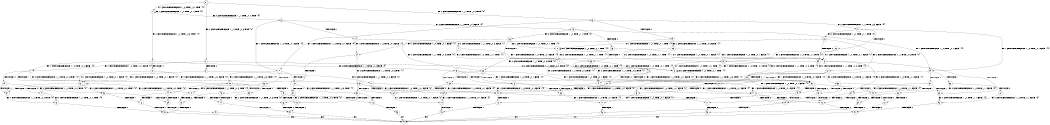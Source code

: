 digraph BCG {
size = "7, 10.5";
center = TRUE;
node [shape = circle];
0 [peripheries = 2];
0 -> 1 [label = "EX !1 !ATOMIC_EXCH_BRANCH (1, +0, TRUE, +0, 1, TRUE) !{0}"];
0 -> 2 [label = "EX !2 !ATOMIC_EXCH_BRANCH (1, +1, TRUE, +0, 3, TRUE) !{0}"];
0 -> 3 [label = "EX !0 !ATOMIC_EXCH_BRANCH (1, +1, TRUE, +0, 2, TRUE) !{0}"];
1 -> 4 [label = "EX !2 !ATOMIC_EXCH_BRANCH (1, +1, TRUE, +0, 3, TRUE) !{0}"];
1 -> 5 [label = "EX !0 !ATOMIC_EXCH_BRANCH (1, +1, TRUE, +0, 2, TRUE) !{0}"];
1 -> 1 [label = "EX !1 !ATOMIC_EXCH_BRANCH (1, +0, TRUE, +0, 1, TRUE) !{0}"];
2 -> 6 [label = "TERMINATE !2"];
2 -> 7 [label = "EX !1 !ATOMIC_EXCH_BRANCH (1, +0, TRUE, +0, 1, FALSE) !{0}"];
2 -> 8 [label = "EX !0 !ATOMIC_EXCH_BRANCH (1, +1, TRUE, +0, 2, FALSE) !{0}"];
3 -> 9 [label = "TERMINATE !0"];
3 -> 10 [label = "EX !1 !ATOMIC_EXCH_BRANCH (1, +0, TRUE, +0, 1, FALSE) !{0}"];
3 -> 11 [label = "EX !2 !ATOMIC_EXCH_BRANCH (1, +1, TRUE, +0, 3, FALSE) !{0}"];
4 -> 12 [label = "TERMINATE !2"];
4 -> 13 [label = "EX !0 !ATOMIC_EXCH_BRANCH (1, +1, TRUE, +0, 2, FALSE) !{0}"];
4 -> 7 [label = "EX !1 !ATOMIC_EXCH_BRANCH (1, +0, TRUE, +0, 1, FALSE) !{0}"];
5 -> 14 [label = "TERMINATE !0"];
5 -> 15 [label = "EX !2 !ATOMIC_EXCH_BRANCH (1, +1, TRUE, +0, 3, FALSE) !{0}"];
5 -> 10 [label = "EX !1 !ATOMIC_EXCH_BRANCH (1, +0, TRUE, +0, 1, FALSE) !{0}"];
6 -> 16 [label = "EX !1 !ATOMIC_EXCH_BRANCH (1, +0, TRUE, +0, 1, FALSE) !{0}"];
6 -> 17 [label = "EX !0 !ATOMIC_EXCH_BRANCH (1, +1, TRUE, +0, 2, FALSE) !{0}"];
7 -> 18 [label = "TERMINATE !1"];
7 -> 19 [label = "TERMINATE !2"];
7 -> 20 [label = "EX !0 !ATOMIC_EXCH_BRANCH (1, +1, TRUE, +0, 2, TRUE) !{0}"];
8 -> 21 [label = "TERMINATE !2"];
8 -> 22 [label = "TERMINATE !0"];
8 -> 23 [label = "EX !1 !ATOMIC_EXCH_BRANCH (1, +0, TRUE, +0, 1, FALSE) !{0}"];
9 -> 24 [label = "EX !1 !ATOMIC_EXCH_BRANCH (1, +0, TRUE, +0, 1, FALSE) !{1}"];
9 -> 25 [label = "EX !2 !ATOMIC_EXCH_BRANCH (1, +1, TRUE, +0, 3, FALSE) !{1}"];
10 -> 26 [label = "TERMINATE !1"];
10 -> 27 [label = "TERMINATE !0"];
10 -> 20 [label = "EX !2 !ATOMIC_EXCH_BRANCH (1, +1, TRUE, +0, 3, TRUE) !{0}"];
11 -> 28 [label = "TERMINATE !0"];
11 -> 29 [label = "EX !1 !ATOMIC_EXCH_BRANCH (1, +0, TRUE, +0, 1, FALSE) !{0}"];
11 -> 30 [label = "EX !2 !ATOMIC_EXCH_BRANCH (1, +0, TRUE, +1, 1, TRUE) !{0}"];
12 -> 31 [label = "EX !0 !ATOMIC_EXCH_BRANCH (1, +1, TRUE, +0, 2, FALSE) !{0}"];
12 -> 16 [label = "EX !1 !ATOMIC_EXCH_BRANCH (1, +0, TRUE, +0, 1, FALSE) !{0}"];
13 -> 32 [label = "TERMINATE !2"];
13 -> 33 [label = "TERMINATE !0"];
13 -> 23 [label = "EX !1 !ATOMIC_EXCH_BRANCH (1, +0, TRUE, +0, 1, FALSE) !{0}"];
14 -> 34 [label = "EX !2 !ATOMIC_EXCH_BRANCH (1, +1, TRUE, +0, 3, FALSE) !{1}"];
14 -> 24 [label = "EX !1 !ATOMIC_EXCH_BRANCH (1, +0, TRUE, +0, 1, FALSE) !{1}"];
15 -> 35 [label = "TERMINATE !0"];
15 -> 36 [label = "EX !2 !ATOMIC_EXCH_BRANCH (1, +0, TRUE, +1, 1, TRUE) !{0}"];
15 -> 29 [label = "EX !1 !ATOMIC_EXCH_BRANCH (1, +0, TRUE, +0, 1, FALSE) !{0}"];
16 -> 37 [label = "TERMINATE !1"];
16 -> 38 [label = "EX !0 !ATOMIC_EXCH_BRANCH (1, +1, TRUE, +0, 2, TRUE) !{0}"];
17 -> 39 [label = "TERMINATE !0"];
17 -> 40 [label = "EX !1 !ATOMIC_EXCH_BRANCH (1, +0, TRUE, +0, 1, FALSE) !{0}"];
18 -> 41 [label = "TERMINATE !2"];
18 -> 42 [label = "EX !0 !ATOMIC_EXCH_BRANCH (1, +1, TRUE, +0, 2, TRUE) !{0}"];
19 -> 37 [label = "TERMINATE !1"];
19 -> 38 [label = "EX !0 !ATOMIC_EXCH_BRANCH (1, +1, TRUE, +0, 2, TRUE) !{0}"];
20 -> 43 [label = "TERMINATE !1"];
20 -> 44 [label = "TERMINATE !2"];
20 -> 45 [label = "TERMINATE !0"];
21 -> 39 [label = "TERMINATE !0"];
21 -> 40 [label = "EX !1 !ATOMIC_EXCH_BRANCH (1, +0, TRUE, +0, 1, FALSE) !{0}"];
22 -> 46 [label = "TERMINATE !2"];
22 -> 47 [label = "EX !1 !ATOMIC_EXCH_BRANCH (1, +0, TRUE, +0, 1, FALSE) !{1}"];
23 -> 48 [label = "TERMINATE !1"];
23 -> 49 [label = "TERMINATE !2"];
23 -> 50 [label = "TERMINATE !0"];
24 -> 51 [label = "TERMINATE !1"];
24 -> 52 [label = "EX !2 !ATOMIC_EXCH_BRANCH (1, +1, TRUE, +0, 3, TRUE) !{1}"];
25 -> 53 [label = "EX !1 !ATOMIC_EXCH_BRANCH (1, +0, TRUE, +0, 1, FALSE) !{1}"];
25 -> 54 [label = "EX !2 !ATOMIC_EXCH_BRANCH (1, +0, TRUE, +1, 1, TRUE) !{1}"];
26 -> 55 [label = "TERMINATE !0"];
26 -> 42 [label = "EX !2 !ATOMIC_EXCH_BRANCH (1, +1, TRUE, +0, 3, TRUE) !{0}"];
27 -> 51 [label = "TERMINATE !1"];
27 -> 52 [label = "EX !2 !ATOMIC_EXCH_BRANCH (1, +1, TRUE, +0, 3, TRUE) !{1}"];
28 -> 53 [label = "EX !1 !ATOMIC_EXCH_BRANCH (1, +0, TRUE, +0, 1, FALSE) !{1}"];
28 -> 54 [label = "EX !2 !ATOMIC_EXCH_BRANCH (1, +0, TRUE, +1, 1, TRUE) !{1}"];
29 -> 56 [label = "TERMINATE !1"];
29 -> 57 [label = "TERMINATE !0"];
29 -> 58 [label = "EX !2 !ATOMIC_EXCH_BRANCH (1, +0, TRUE, +1, 1, FALSE) !{0}"];
30 -> 59 [label = "TERMINATE !0"];
30 -> 60 [label = "EX !1 !ATOMIC_EXCH_BRANCH (1, +0, TRUE, +0, 1, TRUE) !{0}"];
30 -> 61 [label = "EX !2 !ATOMIC_EXCH_BRANCH (1, +1, TRUE, +0, 3, TRUE) !{0}"];
31 -> 62 [label = "TERMINATE !0"];
31 -> 40 [label = "EX !1 !ATOMIC_EXCH_BRANCH (1, +0, TRUE, +0, 1, FALSE) !{0}"];
32 -> 62 [label = "TERMINATE !0"];
32 -> 40 [label = "EX !1 !ATOMIC_EXCH_BRANCH (1, +0, TRUE, +0, 1, FALSE) !{0}"];
33 -> 63 [label = "TERMINATE !2"];
33 -> 47 [label = "EX !1 !ATOMIC_EXCH_BRANCH (1, +0, TRUE, +0, 1, FALSE) !{1}"];
34 -> 64 [label = "EX !2 !ATOMIC_EXCH_BRANCH (1, +0, TRUE, +1, 1, TRUE) !{1}"];
34 -> 53 [label = "EX !1 !ATOMIC_EXCH_BRANCH (1, +0, TRUE, +0, 1, FALSE) !{1}"];
35 -> 64 [label = "EX !2 !ATOMIC_EXCH_BRANCH (1, +0, TRUE, +1, 1, TRUE) !{1}"];
35 -> 53 [label = "EX !1 !ATOMIC_EXCH_BRANCH (1, +0, TRUE, +0, 1, FALSE) !{1}"];
36 -> 65 [label = "TERMINATE !0"];
36 -> 66 [label = "EX !2 !ATOMIC_EXCH_BRANCH (1, +1, TRUE, +0, 3, TRUE) !{0}"];
36 -> 60 [label = "EX !1 !ATOMIC_EXCH_BRANCH (1, +0, TRUE, +0, 1, TRUE) !{0}"];
37 -> 67 [label = "EX !0 !ATOMIC_EXCH_BRANCH (1, +1, TRUE, +0, 2, TRUE) !{0}"];
38 -> 68 [label = "TERMINATE !1"];
38 -> 69 [label = "TERMINATE !0"];
39 -> 70 [label = "EX !1 !ATOMIC_EXCH_BRANCH (1, +0, TRUE, +0, 1, FALSE) !{2}"];
40 -> 71 [label = "TERMINATE !1"];
40 -> 72 [label = "TERMINATE !0"];
41 -> 67 [label = "EX !0 !ATOMIC_EXCH_BRANCH (1, +1, TRUE, +0, 2, TRUE) !{0}"];
42 -> 73 [label = "TERMINATE !2"];
42 -> 74 [label = "TERMINATE !0"];
43 -> 73 [label = "TERMINATE !2"];
43 -> 74 [label = "TERMINATE !0"];
44 -> 68 [label = "TERMINATE !1"];
44 -> 69 [label = "TERMINATE !0"];
45 -> 75 [label = "TERMINATE !1"];
45 -> 76 [label = "TERMINATE !2"];
46 -> 77 [label = "EX !1 !ATOMIC_EXCH_BRANCH (1, +0, TRUE, +0, 1, FALSE) !{1}"];
47 -> 78 [label = "TERMINATE !1"];
47 -> 79 [label = "TERMINATE !2"];
48 -> 80 [label = "TERMINATE !2"];
48 -> 81 [label = "TERMINATE !0"];
49 -> 71 [label = "TERMINATE !1"];
49 -> 72 [label = "TERMINATE !0"];
50 -> 78 [label = "TERMINATE !1"];
50 -> 79 [label = "TERMINATE !2"];
51 -> 82 [label = "EX !2 !ATOMIC_EXCH_BRANCH (1, +1, TRUE, +0, 3, TRUE) !{2}"];
52 -> 75 [label = "TERMINATE !1"];
52 -> 76 [label = "TERMINATE !2"];
53 -> 83 [label = "TERMINATE !1"];
53 -> 84 [label = "EX !2 !ATOMIC_EXCH_BRANCH (1, +0, TRUE, +1, 1, FALSE) !{1}"];
54 -> 85 [label = "EX !1 !ATOMIC_EXCH_BRANCH (1, +0, TRUE, +0, 1, TRUE) !{1}"];
54 -> 86 [label = "EX !2 !ATOMIC_EXCH_BRANCH (1, +1, TRUE, +0, 3, TRUE) !{1}"];
55 -> 82 [label = "EX !2 !ATOMIC_EXCH_BRANCH (1, +1, TRUE, +0, 3, TRUE) !{2}"];
56 -> 87 [label = "TERMINATE !0"];
56 -> 88 [label = "EX !2 !ATOMIC_EXCH_BRANCH (1, +0, TRUE, +1, 1, FALSE) !{0}"];
57 -> 83 [label = "TERMINATE !1"];
57 -> 84 [label = "EX !2 !ATOMIC_EXCH_BRANCH (1, +0, TRUE, +1, 1, FALSE) !{1}"];
58 -> 48 [label = "TERMINATE !1"];
58 -> 49 [label = "TERMINATE !2"];
58 -> 50 [label = "TERMINATE !0"];
59 -> 85 [label = "EX !1 !ATOMIC_EXCH_BRANCH (1, +0, TRUE, +0, 1, TRUE) !{1}"];
59 -> 86 [label = "EX !2 !ATOMIC_EXCH_BRANCH (1, +1, TRUE, +0, 3, TRUE) !{1}"];
60 -> 65 [label = "TERMINATE !0"];
60 -> 66 [label = "EX !2 !ATOMIC_EXCH_BRANCH (1, +1, TRUE, +0, 3, TRUE) !{0}"];
60 -> 60 [label = "EX !1 !ATOMIC_EXCH_BRANCH (1, +0, TRUE, +0, 1, TRUE) !{0}"];
61 -> 21 [label = "TERMINATE !2"];
61 -> 22 [label = "TERMINATE !0"];
61 -> 23 [label = "EX !1 !ATOMIC_EXCH_BRANCH (1, +0, TRUE, +0, 1, FALSE) !{0}"];
62 -> 70 [label = "EX !1 !ATOMIC_EXCH_BRANCH (1, +0, TRUE, +0, 1, FALSE) !{2}"];
63 -> 77 [label = "EX !1 !ATOMIC_EXCH_BRANCH (1, +0, TRUE, +0, 1, FALSE) !{1}"];
64 -> 89 [label = "EX !2 !ATOMIC_EXCH_BRANCH (1, +1, TRUE, +0, 3, TRUE) !{1}"];
64 -> 85 [label = "EX !1 !ATOMIC_EXCH_BRANCH (1, +0, TRUE, +0, 1, TRUE) !{1}"];
65 -> 89 [label = "EX !2 !ATOMIC_EXCH_BRANCH (1, +1, TRUE, +0, 3, TRUE) !{1}"];
65 -> 85 [label = "EX !1 !ATOMIC_EXCH_BRANCH (1, +0, TRUE, +0, 1, TRUE) !{1}"];
66 -> 32 [label = "TERMINATE !2"];
66 -> 33 [label = "TERMINATE !0"];
66 -> 23 [label = "EX !1 !ATOMIC_EXCH_BRANCH (1, +0, TRUE, +0, 1, FALSE) !{0}"];
67 -> 90 [label = "TERMINATE !0"];
68 -> 90 [label = "TERMINATE !0"];
69 -> 91 [label = "TERMINATE !1"];
70 -> 92 [label = "TERMINATE !1"];
71 -> 93 [label = "TERMINATE !0"];
72 -> 92 [label = "TERMINATE !1"];
73 -> 90 [label = "TERMINATE !0"];
74 -> 94 [label = "TERMINATE !2"];
75 -> 94 [label = "TERMINATE !2"];
76 -> 95 [label = "TERMINATE !1"];
77 -> 96 [label = "TERMINATE !1"];
78 -> 97 [label = "TERMINATE !2"];
79 -> 96 [label = "TERMINATE !1"];
80 -> 93 [label = "TERMINATE !0"];
81 -> 97 [label = "TERMINATE !2"];
82 -> 94 [label = "TERMINATE !2"];
83 -> 98 [label = "EX !2 !ATOMIC_EXCH_BRANCH (1, +0, TRUE, +1, 1, FALSE) !{2}"];
84 -> 78 [label = "TERMINATE !1"];
84 -> 79 [label = "TERMINATE !2"];
85 -> 89 [label = "EX !2 !ATOMIC_EXCH_BRANCH (1, +1, TRUE, +0, 3, TRUE) !{1}"];
85 -> 85 [label = "EX !1 !ATOMIC_EXCH_BRANCH (1, +0, TRUE, +0, 1, TRUE) !{1}"];
86 -> 46 [label = "TERMINATE !2"];
86 -> 47 [label = "EX !1 !ATOMIC_EXCH_BRANCH (1, +0, TRUE, +0, 1, FALSE) !{1}"];
87 -> 98 [label = "EX !2 !ATOMIC_EXCH_BRANCH (1, +0, TRUE, +1, 1, FALSE) !{2}"];
88 -> 80 [label = "TERMINATE !2"];
88 -> 81 [label = "TERMINATE !0"];
89 -> 63 [label = "TERMINATE !2"];
89 -> 47 [label = "EX !1 !ATOMIC_EXCH_BRANCH (1, +0, TRUE, +0, 1, FALSE) !{1}"];
90 -> 99 [label = "exit"];
91 -> 99 [label = "exit"];
92 -> 99 [label = "exit"];
93 -> 99 [label = "exit"];
94 -> 99 [label = "exit"];
95 -> 99 [label = "exit"];
96 -> 99 [label = "exit"];
97 -> 99 [label = "exit"];
98 -> 97 [label = "TERMINATE !2"];
}
